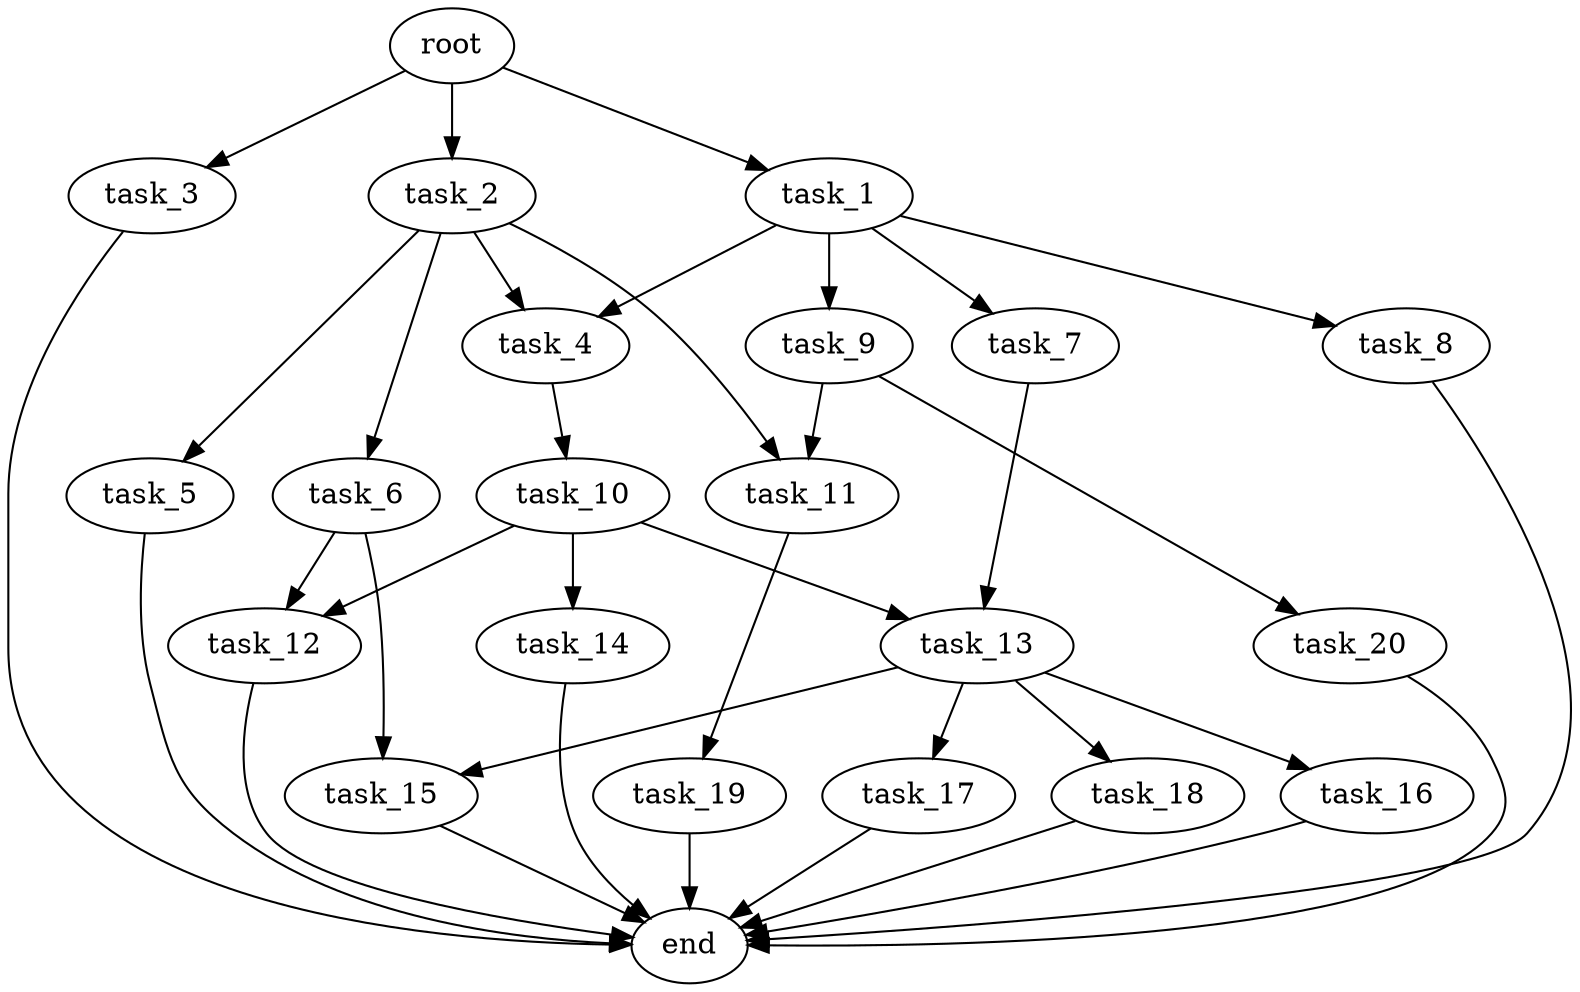 digraph G {
  root [size="0.000000e+00"];
  task_1 [size="6.024387e+10"];
  task_2 [size="7.602393e+10"];
  task_3 [size="6.555435e+10"];
  task_4 [size="1.772284e+10"];
  task_5 [size="7.728708e+10"];
  task_6 [size="4.941676e+10"];
  task_7 [size="7.544704e+10"];
  task_8 [size="7.599012e+10"];
  task_9 [size="4.489604e+10"];
  task_10 [size="9.241618e+10"];
  task_11 [size="5.645353e+10"];
  task_12 [size="6.353348e+10"];
  task_13 [size="6.245593e+10"];
  task_14 [size="8.642605e+10"];
  task_15 [size="6.272547e+10"];
  task_16 [size="1.510423e+10"];
  task_17 [size="6.837943e+09"];
  task_18 [size="4.422638e+10"];
  task_19 [size="3.028902e+10"];
  task_20 [size="2.747462e+10"];
  end [size="0.000000e+00"];

  root -> task_1 [size="1.000000e-12"];
  root -> task_2 [size="1.000000e-12"];
  root -> task_3 [size="1.000000e-12"];
  task_1 -> task_4 [size="8.861421e+07"];
  task_1 -> task_7 [size="7.544704e+08"];
  task_1 -> task_8 [size="7.599012e+08"];
  task_1 -> task_9 [size="4.489604e+08"];
  task_2 -> task_4 [size="8.861421e+07"];
  task_2 -> task_5 [size="7.728708e+08"];
  task_2 -> task_6 [size="4.941676e+08"];
  task_2 -> task_11 [size="2.822677e+08"];
  task_3 -> end [size="1.000000e-12"];
  task_4 -> task_10 [size="9.241618e+08"];
  task_5 -> end [size="1.000000e-12"];
  task_6 -> task_12 [size="3.176674e+08"];
  task_6 -> task_15 [size="3.136273e+08"];
  task_7 -> task_13 [size="3.122797e+08"];
  task_8 -> end [size="1.000000e-12"];
  task_9 -> task_11 [size="2.822677e+08"];
  task_9 -> task_20 [size="2.747462e+08"];
  task_10 -> task_12 [size="3.176674e+08"];
  task_10 -> task_13 [size="3.122797e+08"];
  task_10 -> task_14 [size="8.642605e+08"];
  task_11 -> task_19 [size="3.028902e+08"];
  task_12 -> end [size="1.000000e-12"];
  task_13 -> task_15 [size="3.136273e+08"];
  task_13 -> task_16 [size="1.510423e+08"];
  task_13 -> task_17 [size="6.837943e+07"];
  task_13 -> task_18 [size="4.422638e+08"];
  task_14 -> end [size="1.000000e-12"];
  task_15 -> end [size="1.000000e-12"];
  task_16 -> end [size="1.000000e-12"];
  task_17 -> end [size="1.000000e-12"];
  task_18 -> end [size="1.000000e-12"];
  task_19 -> end [size="1.000000e-12"];
  task_20 -> end [size="1.000000e-12"];
}
